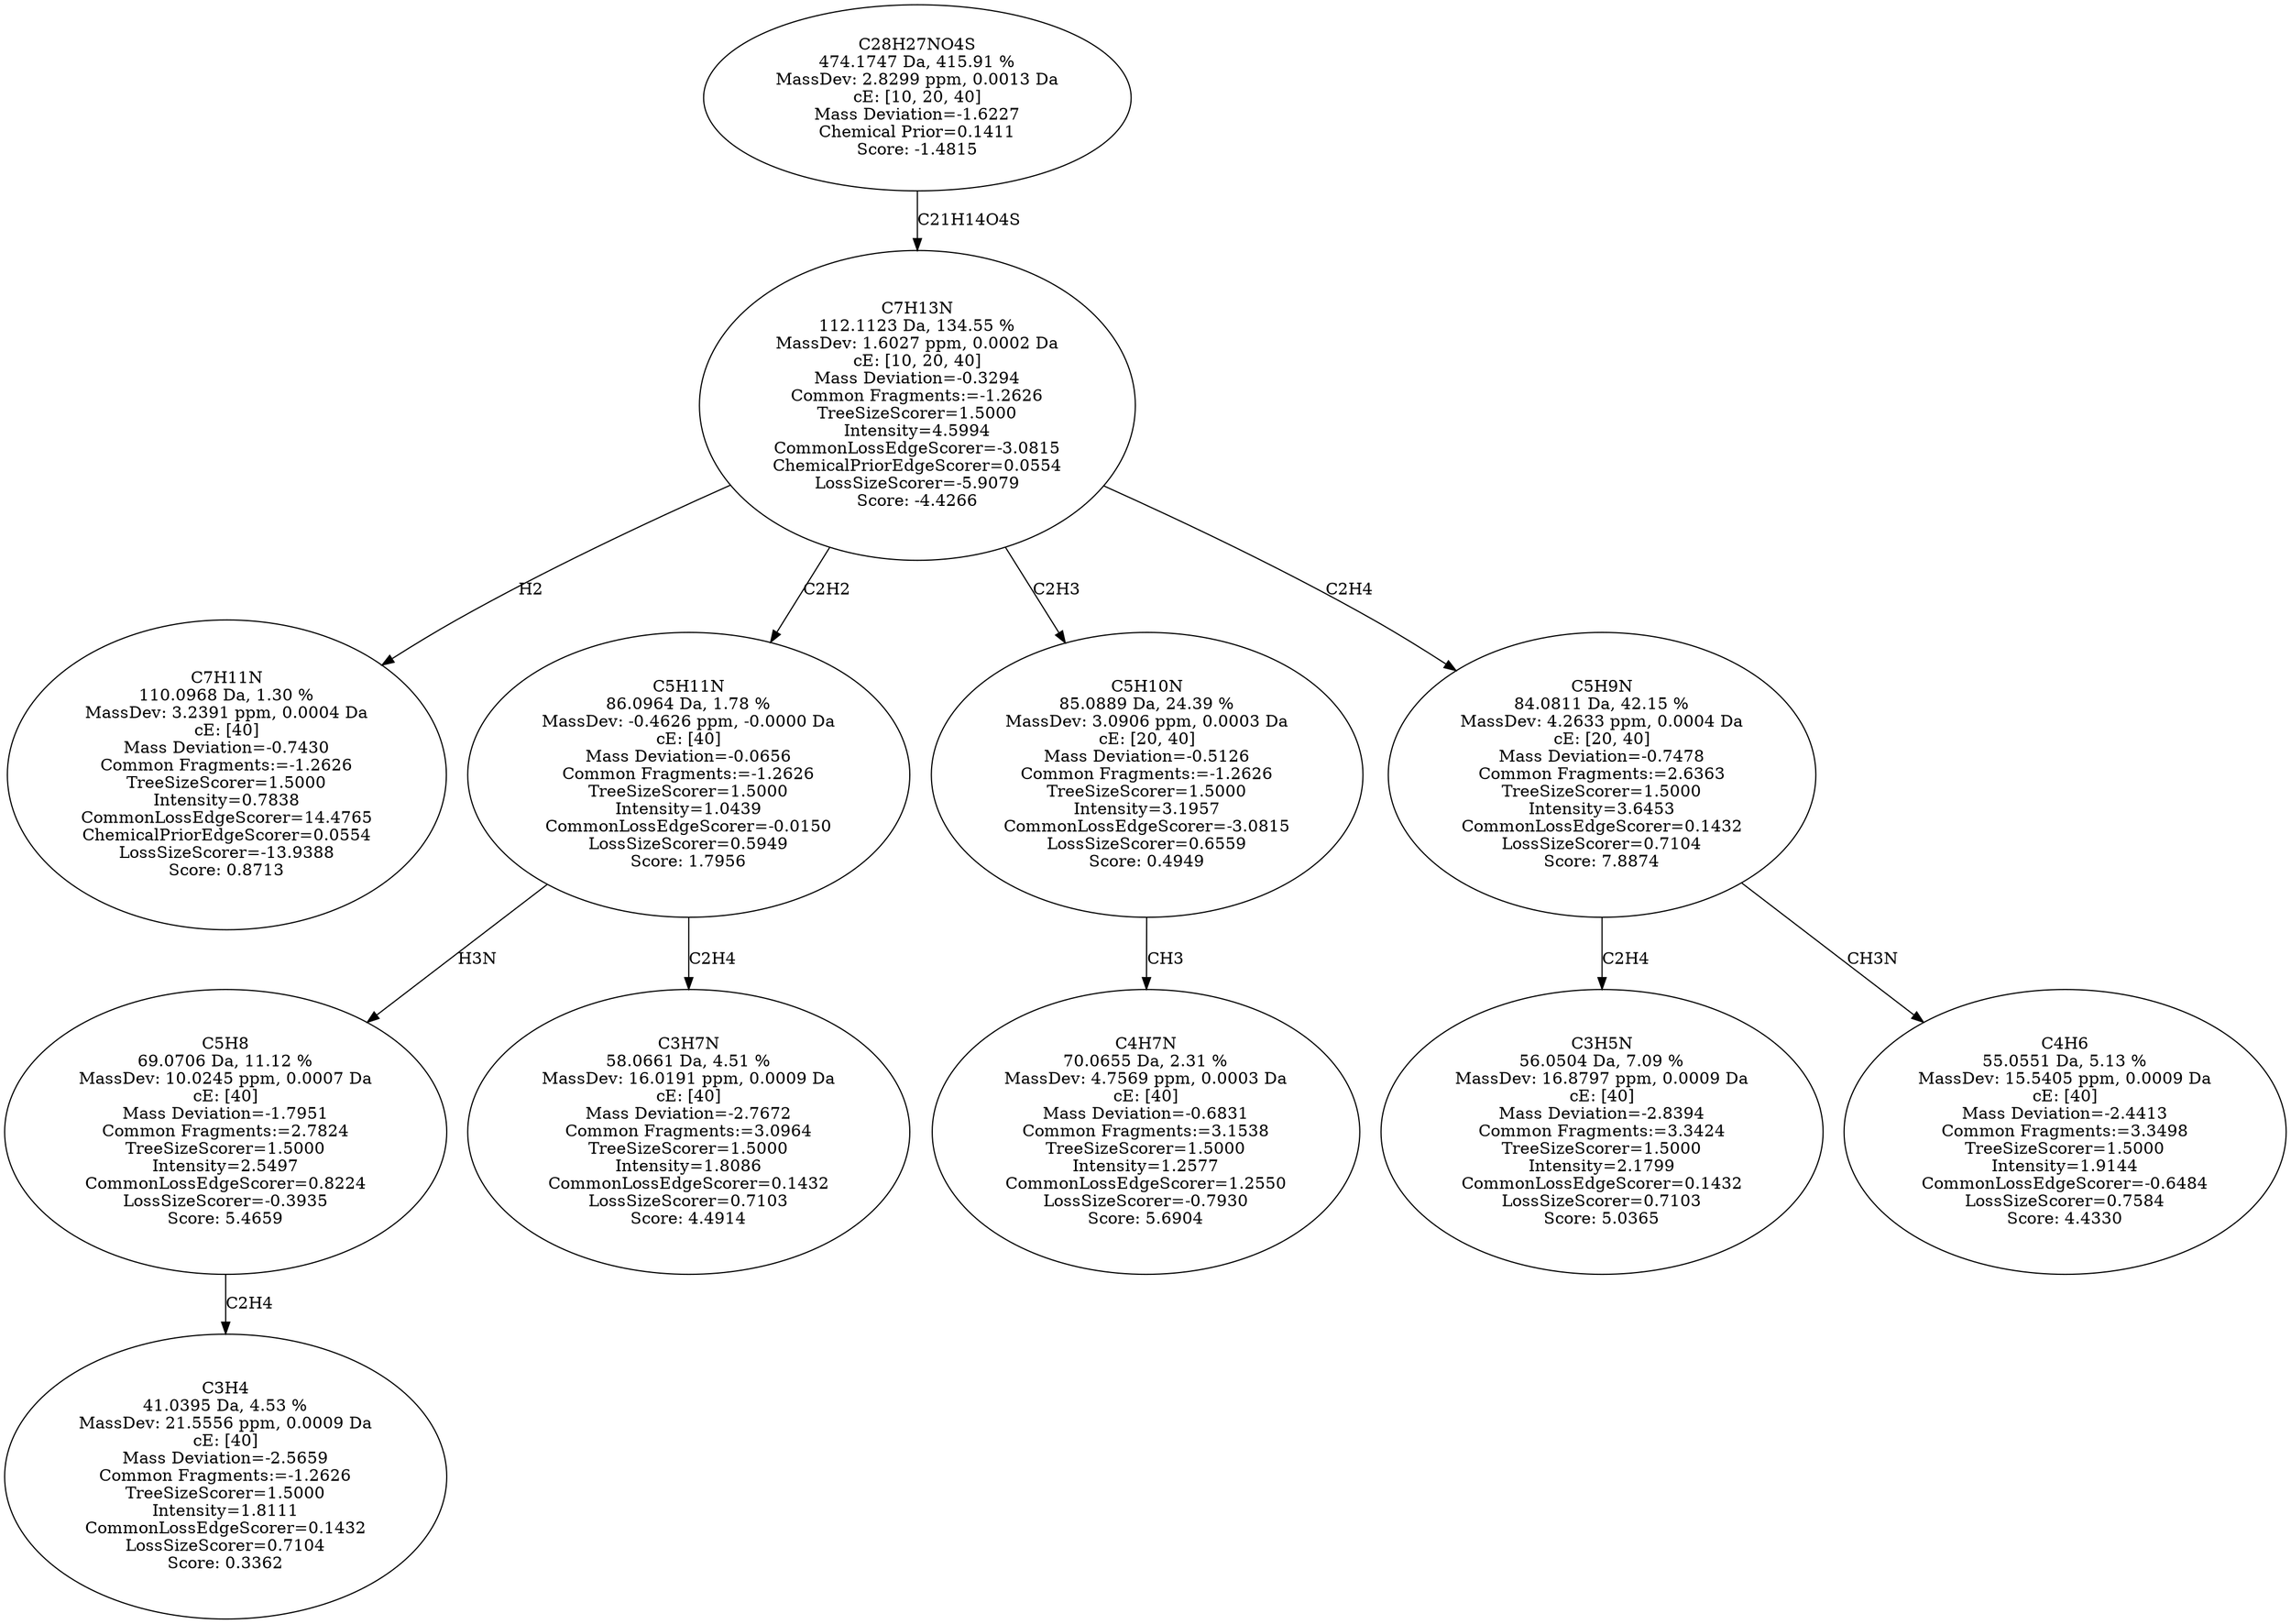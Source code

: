 strict digraph {
v1 [label="C7H11N\n110.0968 Da, 1.30 %\nMassDev: 3.2391 ppm, 0.0004 Da\ncE: [40]\nMass Deviation=-0.7430\nCommon Fragments:=-1.2626\nTreeSizeScorer=1.5000\nIntensity=0.7838\nCommonLossEdgeScorer=14.4765\nChemicalPriorEdgeScorer=0.0554\nLossSizeScorer=-13.9388\nScore: 0.8713"];
v2 [label="C3H4\n41.0395 Da, 4.53 %\nMassDev: 21.5556 ppm, 0.0009 Da\ncE: [40]\nMass Deviation=-2.5659\nCommon Fragments:=-1.2626\nTreeSizeScorer=1.5000\nIntensity=1.8111\nCommonLossEdgeScorer=0.1432\nLossSizeScorer=0.7104\nScore: 0.3362"];
v3 [label="C5H8\n69.0706 Da, 11.12 %\nMassDev: 10.0245 ppm, 0.0007 Da\ncE: [40]\nMass Deviation=-1.7951\nCommon Fragments:=2.7824\nTreeSizeScorer=1.5000\nIntensity=2.5497\nCommonLossEdgeScorer=0.8224\nLossSizeScorer=-0.3935\nScore: 5.4659"];
v4 [label="C3H7N\n58.0661 Da, 4.51 %\nMassDev: 16.0191 ppm, 0.0009 Da\ncE: [40]\nMass Deviation=-2.7672\nCommon Fragments:=3.0964\nTreeSizeScorer=1.5000\nIntensity=1.8086\nCommonLossEdgeScorer=0.1432\nLossSizeScorer=0.7103\nScore: 4.4914"];
v5 [label="C5H11N\n86.0964 Da, 1.78 %\nMassDev: -0.4626 ppm, -0.0000 Da\ncE: [40]\nMass Deviation=-0.0656\nCommon Fragments:=-1.2626\nTreeSizeScorer=1.5000\nIntensity=1.0439\nCommonLossEdgeScorer=-0.0150\nLossSizeScorer=0.5949\nScore: 1.7956"];
v6 [label="C4H7N\n70.0655 Da, 2.31 %\nMassDev: 4.7569 ppm, 0.0003 Da\ncE: [40]\nMass Deviation=-0.6831\nCommon Fragments:=3.1538\nTreeSizeScorer=1.5000\nIntensity=1.2577\nCommonLossEdgeScorer=1.2550\nLossSizeScorer=-0.7930\nScore: 5.6904"];
v7 [label="C5H10N\n85.0889 Da, 24.39 %\nMassDev: 3.0906 ppm, 0.0003 Da\ncE: [20, 40]\nMass Deviation=-0.5126\nCommon Fragments:=-1.2626\nTreeSizeScorer=1.5000\nIntensity=3.1957\nCommonLossEdgeScorer=-3.0815\nLossSizeScorer=0.6559\nScore: 0.4949"];
v8 [label="C3H5N\n56.0504 Da, 7.09 %\nMassDev: 16.8797 ppm, 0.0009 Da\ncE: [40]\nMass Deviation=-2.8394\nCommon Fragments:=3.3424\nTreeSizeScorer=1.5000\nIntensity=2.1799\nCommonLossEdgeScorer=0.1432\nLossSizeScorer=0.7103\nScore: 5.0365"];
v9 [label="C4H6\n55.0551 Da, 5.13 %\nMassDev: 15.5405 ppm, 0.0009 Da\ncE: [40]\nMass Deviation=-2.4413\nCommon Fragments:=3.3498\nTreeSizeScorer=1.5000\nIntensity=1.9144\nCommonLossEdgeScorer=-0.6484\nLossSizeScorer=0.7584\nScore: 4.4330"];
v10 [label="C5H9N\n84.0811 Da, 42.15 %\nMassDev: 4.2633 ppm, 0.0004 Da\ncE: [20, 40]\nMass Deviation=-0.7478\nCommon Fragments:=2.6363\nTreeSizeScorer=1.5000\nIntensity=3.6453\nCommonLossEdgeScorer=0.1432\nLossSizeScorer=0.7104\nScore: 7.8874"];
v11 [label="C7H13N\n112.1123 Da, 134.55 %\nMassDev: 1.6027 ppm, 0.0002 Da\ncE: [10, 20, 40]\nMass Deviation=-0.3294\nCommon Fragments:=-1.2626\nTreeSizeScorer=1.5000\nIntensity=4.5994\nCommonLossEdgeScorer=-3.0815\nChemicalPriorEdgeScorer=0.0554\nLossSizeScorer=-5.9079\nScore: -4.4266"];
v12 [label="C28H27NO4S\n474.1747 Da, 415.91 %\nMassDev: 2.8299 ppm, 0.0013 Da\ncE: [10, 20, 40]\nMass Deviation=-1.6227\nChemical Prior=0.1411\nScore: -1.4815"];
v11 -> v1 [label="H2"];
v3 -> v2 [label="C2H4"];
v5 -> v3 [label="H3N"];
v5 -> v4 [label="C2H4"];
v11 -> v5 [label="C2H2"];
v7 -> v6 [label="CH3"];
v11 -> v7 [label="C2H3"];
v10 -> v8 [label="C2H4"];
v10 -> v9 [label="CH3N"];
v11 -> v10 [label="C2H4"];
v12 -> v11 [label="C21H14O4S"];
}